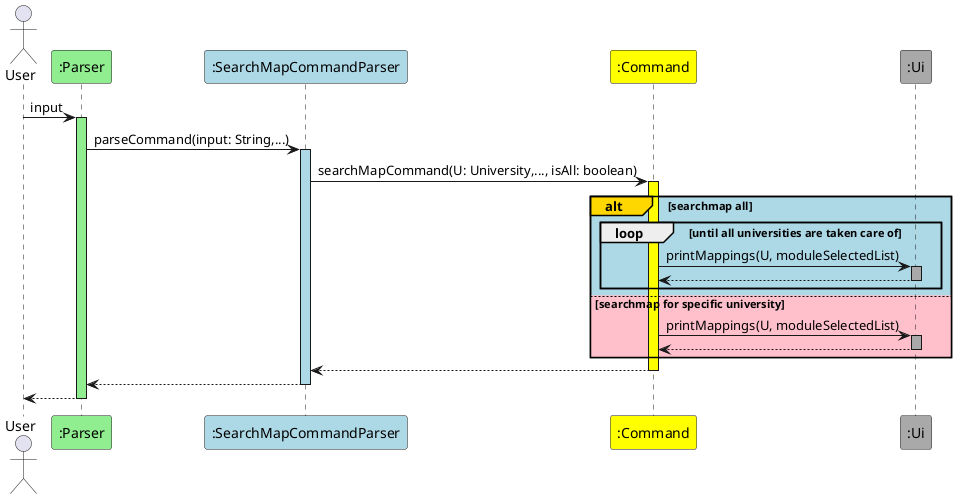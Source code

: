 @startuml
'https://plantuml.com/sequence-diagram

actor User

participant ":Parser" #LightGreen
User -> ":Parser" ++ #LightGreen: input

participant ":SearchMapCommandParser" #LightBlue
":Parser" -> ":SearchMapCommandParser" ++  #LightBlue : parseCommand(input: String,...)

participant ":Command" #Yellow
":SearchMapCommandParser" -> ":Command" ++ #Yellow : searchMapCommand(U: University,..., isAll: boolean)

alt#Gold #LightBlue searchmap all

loop until all universities are taken care of

participant ":Ui" #DarkGrey
":Command" -> ":Ui" ++ #DarkGrey : printMappings(U, moduleSelectedList)
return
deactivate ":Ui"

end

else #Pink searchmap for specific university

participant ":Ui" #DarkGrey
":Command" -> ":Ui" ++ #DarkGrey : printMappings(U, moduleSelectedList)
return

deactivate ":Ui"

end

":Command" --> ":SearchMapCommandParser"
deactivate ":Command"

":SearchMapCommandParser" --> ":Parser"
deactivate ":SearchMapCommandParser"

":Parser" --> User
deactivate ":Parser"
@enduml